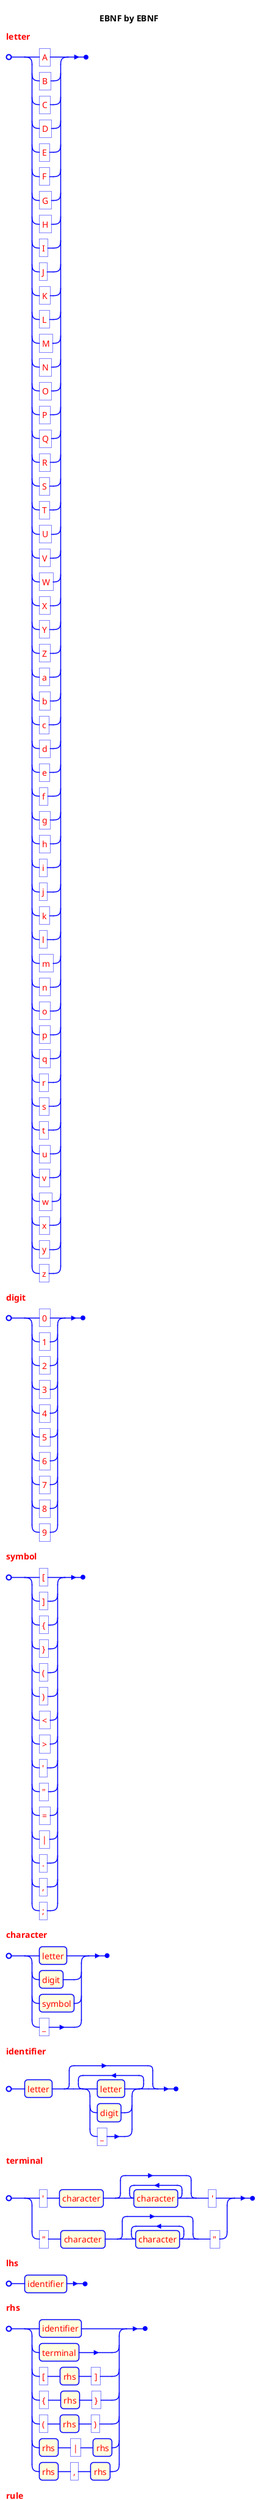 {
  "sha1": "aja8bhrgd4jtjhdkoa1sil8lxaa155j",
  "insertion": {
    "when": "2024-05-30T20:48:21.886Z",
    "url": "https://en.wikipedia.org/wiki/Extended_Backus%E2%80%93Naur_form",
    "user": "plantuml@gmail.com"
  }
}
@startebnf
<style>
element {
	ebnf {
	  FontColor red
	  BackgroundColor lightYellow
	  LineColor blue
	}
}
</style>
title EBNF by EBNF

letter = "A" | "B" | "C" | "D" | "E" | "F" | "G"
       | "H" | "I" | "J" | "K" | "L" | "M" | "N"
       | "O" | "P" | "Q" | "R" | "S" | "T" | "U"
       | "V" | "W" | "X" | "Y" | "Z" | "a" | "b"
       | "c" | "d" | "e" | "f" | "g" | "h" | "i"
       | "j" | "k" | "l" | "m" | "n" | "o" | "p"
       | "q" | "r" | "s" | "t" | "u" | "v" | "w"
       | "x" | "y" | "z" ;
digit = "0" | "1" | "2" | "3" | "4" | "5" | "6" | "7" | "8" | "9" ;
symbol = "[" | "]" | "{" | "}" | "(" | ")" | "<" | ">"
       | "'" | '"' | "=" | "|" | "." | "," | ";" ;
character = letter | digit | symbol | "_" ;
 
identifier = letter , { letter | digit | "_" } ;
terminal = "'" , character , { character } , "'" 
         | '"' , character , { character } , '"' ;
 
lhs = identifier ;
rhs = identifier
     | terminal
     | "[" , rhs , "]"
     | "{" , rhs , "}"
     | "(" , rhs , ")"
     | rhs , "|" , rhs
     | rhs , "," , rhs ;

rule = lhs , "=" , rhs , ";" ;
grammar = { rule } ;

legend
this is the legend
end legend

@endebnf
